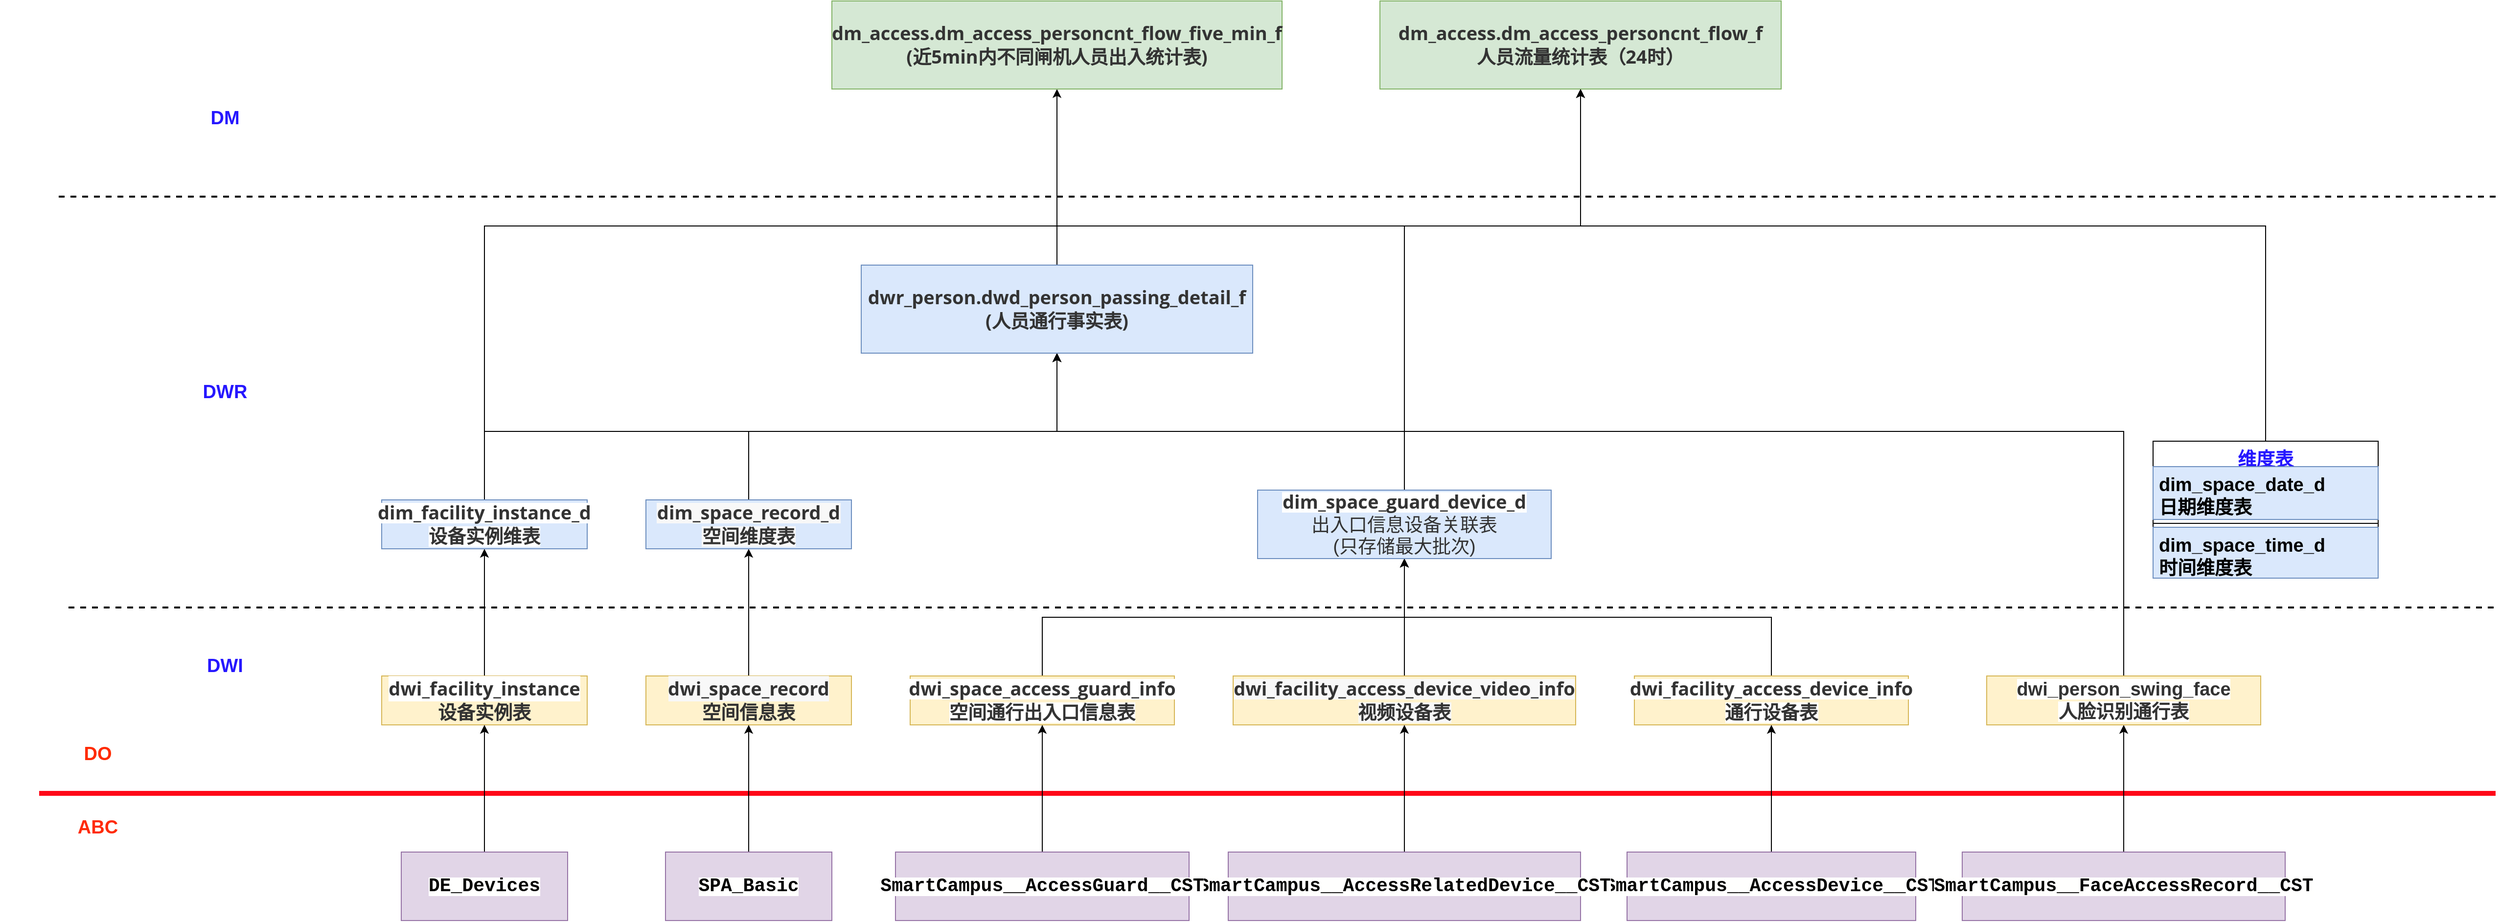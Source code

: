 <mxfile version="14.3.2" type="github">
  <diagram id="ALSrLkM7NoTAbwWm-Tqr" name="Page-1">
    <mxGraphModel dx="3197" dy="1270" grid="1" gridSize="10" guides="1" tooltips="1" connect="1" arrows="1" fold="1" page="1" pageScale="1" pageWidth="827" pageHeight="1169" math="0" shadow="0">
      <root>
        <mxCell id="0" />
        <mxCell id="1" parent="0" />
        <mxCell id="fcsJN2qr-9h00e084uWn-1" value="" style="endArrow=none;html=1;fontSize=19;fontStyle=1;labelBackgroundColor=#FF1B0A;strokeColor=#FF0818;strokeWidth=5;" parent="1" edge="1">
          <mxGeometry width="50" height="50" relative="1" as="geometry">
            <mxPoint x="-30" y="850" as="sourcePoint" />
            <mxPoint x="2480" y="850" as="targetPoint" />
          </mxGeometry>
        </mxCell>
        <mxCell id="vzT4v2eTEF_wzm0baYiw-32" style="edgeStyle=orthogonalEdgeStyle;rounded=0;orthogonalLoop=1;jettySize=auto;html=1;entryX=0.5;entryY=1;entryDx=0;entryDy=0;fontSize=19;fontColor=#FF2A00;" parent="1" source="x_IjrBmh7rydG-k_5fCS-1" target="x_IjrBmh7rydG-k_5fCS-26" edge="1">
          <mxGeometry relative="1" as="geometry" />
        </mxCell>
        <mxCell id="x_IjrBmh7rydG-k_5fCS-1" value="&lt;span style=&quot;color: rgb(51, 51, 51); font-family: &amp;quot;open sans&amp;quot;, &amp;quot;clear sans&amp;quot;, &amp;quot;helvetica neue&amp;quot;, helvetica, arial, sans-serif; font-size: 19px; text-align: left; background-color: rgb(255, 255, 255);&quot;&gt;&lt;span style=&quot;font-size: 19px;&quot;&gt;dwi_facility_instance&lt;br style=&quot;font-size: 19px;&quot;&gt;&lt;/span&gt;&lt;/span&gt;&lt;span style=&quot;color: rgb(50, 50, 50); font-size: 19px; background-color: rgba(255, 255, 255, 0.01);&quot;&gt;设备实例表&lt;/span&gt;&lt;span style=&quot;color: rgb(51, 51, 51); font-family: &amp;quot;open sans&amp;quot;, &amp;quot;clear sans&amp;quot;, &amp;quot;helvetica neue&amp;quot;, helvetica, arial, sans-serif; font-size: 19px; text-align: left; background-color: rgb(255, 255, 255);&quot;&gt;&lt;span style=&quot;font-size: 19px;&quot;&gt;&lt;br style=&quot;font-size: 19px;&quot;&gt;&lt;/span&gt;&lt;/span&gt;" style="rounded=0;whiteSpace=wrap;html=1;fontStyle=1;fontSize=19;fillColor=#fff2cc;strokeColor=#d6b656;" parent="1" vertex="1">
          <mxGeometry x="320" y="730" width="210" height="50" as="geometry" />
        </mxCell>
        <mxCell id="vzT4v2eTEF_wzm0baYiw-33" style="edgeStyle=orthogonalEdgeStyle;rounded=0;orthogonalLoop=1;jettySize=auto;html=1;entryX=0.5;entryY=1;entryDx=0;entryDy=0;fontSize=19;fontColor=#FF2A00;" parent="1" source="x_IjrBmh7rydG-k_5fCS-2" target="x_IjrBmh7rydG-k_5fCS-29" edge="1">
          <mxGeometry relative="1" as="geometry" />
        </mxCell>
        <mxCell id="x_IjrBmh7rydG-k_5fCS-2" value="&lt;span style=&quot;color: rgb(51, 51, 51); font-family: &amp;quot;open sans&amp;quot;, &amp;quot;clear sans&amp;quot;, &amp;quot;helvetica neue&amp;quot;, helvetica, arial, sans-serif; font-size: 19px; text-align: left; background-color: rgb(248, 248, 248);&quot;&gt;&lt;span style=&quot;font-size: 19px;&quot;&gt;dwi_space_record&lt;br style=&quot;font-size: 19px;&quot;&gt;&lt;/span&gt;&lt;/span&gt;&lt;span style=&quot;color: rgb(50, 50, 50); font-size: 19px; background-color: rgba(255, 255, 255, 0.01);&quot;&gt;空间信息表&lt;/span&gt;&lt;span style=&quot;color: rgb(51, 51, 51); font-family: &amp;quot;open sans&amp;quot;, &amp;quot;clear sans&amp;quot;, &amp;quot;helvetica neue&amp;quot;, helvetica, arial, sans-serif; font-size: 19px; text-align: left; background-color: rgb(248, 248, 248);&quot;&gt;&lt;span style=&quot;font-size: 19px;&quot;&gt;&lt;br style=&quot;font-size: 19px;&quot;&gt;&lt;/span&gt;&lt;/span&gt;" style="rounded=0;whiteSpace=wrap;html=1;fontStyle=1;fontSize=19;fillColor=#fff2cc;strokeColor=#d6b656;" parent="1" vertex="1">
          <mxGeometry x="590" y="730" width="210" height="50" as="geometry" />
        </mxCell>
        <mxCell id="vzT4v2eTEF_wzm0baYiw-35" style="edgeStyle=orthogonalEdgeStyle;rounded=0;orthogonalLoop=1;jettySize=auto;html=1;entryX=0.5;entryY=1;entryDx=0;entryDy=0;fontSize=19;fontColor=#FF2A00;" parent="1" source="x_IjrBmh7rydG-k_5fCS-4" target="x_IjrBmh7rydG-k_5fCS-31" edge="1">
          <mxGeometry relative="1" as="geometry" />
        </mxCell>
        <mxCell id="x_IjrBmh7rydG-k_5fCS-4" value="&lt;span style=&quot;text-align: left; background-color: rgb(248, 248, 248); font-size: 19px;&quot;&gt;&lt;b style=&quot;color: rgb(51, 51, 51); font-family: &amp;quot;open sans&amp;quot;, &amp;quot;clear sans&amp;quot;, &amp;quot;helvetica neue&amp;quot;, helvetica, arial, sans-serif; font-size: 19px;&quot;&gt;dwi_facility_access_device_video_info&lt;/b&gt;&lt;br style=&quot;font-size: 19px;&quot;&gt;&lt;font color=&quot;#333333&quot; face=&quot;open sans, clear sans, helvetica neue, helvetica, arial, sans-serif&quot; style=&quot;font-size: 19px;&quot;&gt;&lt;b style=&quot;font-size: 19px;&quot;&gt;视频设备表&lt;/b&gt;&lt;/font&gt;&lt;br style=&quot;font-size: 19px;&quot;&gt;&lt;/span&gt;" style="rounded=0;whiteSpace=wrap;html=1;fontSize=19;fillColor=#fff2cc;strokeColor=#d6b656;" parent="1" vertex="1">
          <mxGeometry x="1190" y="730" width="350" height="50" as="geometry" />
        </mxCell>
        <mxCell id="vzT4v2eTEF_wzm0baYiw-36" style="edgeStyle=orthogonalEdgeStyle;rounded=0;orthogonalLoop=1;jettySize=auto;html=1;entryX=0.5;entryY=1;entryDx=0;entryDy=0;fontSize=19;fontColor=#FF2A00;" parent="1" source="x_IjrBmh7rydG-k_5fCS-5" target="x_IjrBmh7rydG-k_5fCS-31" edge="1">
          <mxGeometry relative="1" as="geometry">
            <Array as="points">
              <mxPoint x="995" y="670" />
              <mxPoint x="1365" y="670" />
            </Array>
          </mxGeometry>
        </mxCell>
        <mxCell id="x_IjrBmh7rydG-k_5fCS-5" value="&lt;span style=&quot;text-align: left; background-color: rgb(255, 255, 255); font-size: 19px;&quot;&gt;&lt;span style=&quot;color: rgb(51, 51, 51); font-family: &amp;quot;open sans&amp;quot;, &amp;quot;clear sans&amp;quot;, &amp;quot;helvetica neue&amp;quot;, helvetica, arial, sans-serif; font-size: 19px;&quot;&gt;dwi_space_access_guard_info&lt;/span&gt;&lt;br style=&quot;font-size: 19px;&quot;&gt;&lt;font color=&quot;#333333&quot; face=&quot;open sans, clear sans, helvetica neue, helvetica, arial, sans-serif&quot; style=&quot;font-size: 19px;&quot;&gt;&lt;span style=&quot;font-size: 19px;&quot;&gt;&lt;span style=&quot;font-size: 19px;&quot;&gt;空间通行出入口信息表&lt;/span&gt;&lt;/span&gt;&lt;/font&gt;&lt;br style=&quot;font-size: 19px;&quot;&gt;&lt;/span&gt;" style="rounded=0;whiteSpace=wrap;html=1;fontStyle=1;fontSize=19;fillColor=#fff2cc;strokeColor=#d6b656;" parent="1" vertex="1">
          <mxGeometry x="860" y="730" width="270" height="50" as="geometry" />
        </mxCell>
        <mxCell id="vzT4v2eTEF_wzm0baYiw-37" style="edgeStyle=orthogonalEdgeStyle;rounded=0;orthogonalLoop=1;jettySize=auto;html=1;entryX=0.5;entryY=1;entryDx=0;entryDy=0;fontSize=19;fontColor=#FF2A00;" parent="1" source="x_IjrBmh7rydG-k_5fCS-6" target="x_IjrBmh7rydG-k_5fCS-31" edge="1">
          <mxGeometry relative="1" as="geometry">
            <Array as="points">
              <mxPoint x="1740" y="670" />
              <mxPoint x="1365" y="670" />
            </Array>
          </mxGeometry>
        </mxCell>
        <mxCell id="x_IjrBmh7rydG-k_5fCS-6" value="&lt;span style=&quot;text-align: left; background-color: rgb(255, 255, 255); font-size: 19px;&quot;&gt;&lt;b style=&quot;color: rgb(51, 51, 51); font-family: &amp;quot;open sans&amp;quot;, &amp;quot;clear sans&amp;quot;, &amp;quot;helvetica neue&amp;quot;, helvetica, arial, sans-serif; font-size: 19px;&quot;&gt;dwi_facility_access_device_info&lt;/b&gt;&lt;br style=&quot;font-size: 19px;&quot;&gt;&lt;font color=&quot;#333333&quot; face=&quot;open sans, clear sans, helvetica neue, helvetica, arial, sans-serif&quot; style=&quot;font-size: 19px;&quot;&gt;&lt;b style=&quot;font-size: 19px;&quot;&gt;通行设备表&lt;/b&gt;&lt;/font&gt;&lt;br style=&quot;font-size: 19px;&quot;&gt;&lt;/span&gt;" style="rounded=0;whiteSpace=wrap;html=1;fontSize=19;fillColor=#fff2cc;strokeColor=#d6b656;" parent="1" vertex="1">
          <mxGeometry x="1600" y="730" width="280" height="50" as="geometry" />
        </mxCell>
        <mxCell id="vzT4v2eTEF_wzm0baYiw-42" style="edgeStyle=orthogonalEdgeStyle;rounded=0;orthogonalLoop=1;jettySize=auto;html=1;entryX=0.5;entryY=1;entryDx=0;entryDy=0;fontSize=19;fontColor=#FF2A00;" parent="1" source="x_IjrBmh7rydG-k_5fCS-7" target="x_IjrBmh7rydG-k_5fCS-1" edge="1">
          <mxGeometry relative="1" as="geometry" />
        </mxCell>
        <mxCell id="x_IjrBmh7rydG-k_5fCS-7" value="&lt;div style=&quot;background-color: rgb(255, 255, 254); font-family: consolas, &amp;quot;courier new&amp;quot;, monospace; line-height: 19px; font-size: 19px;&quot;&gt;&lt;b style=&quot;font-size: 19px;&quot;&gt;&lt;font style=&quot;font-size: 19px;&quot;&gt;DE_Devices&lt;/font&gt;&lt;/b&gt;&lt;/div&gt;" style="rounded=0;whiteSpace=wrap;html=1;fontSize=19;fillColor=#e1d5e7;strokeColor=#9673a6;" parent="1" vertex="1">
          <mxGeometry x="340" y="910" width="170" height="70" as="geometry" />
        </mxCell>
        <mxCell id="vzT4v2eTEF_wzm0baYiw-41" style="edgeStyle=orthogonalEdgeStyle;rounded=0;orthogonalLoop=1;jettySize=auto;html=1;entryX=0.5;entryY=1;entryDx=0;entryDy=0;fontSize=19;fontColor=#FF2A00;" parent="1" source="x_IjrBmh7rydG-k_5fCS-8" target="x_IjrBmh7rydG-k_5fCS-2" edge="1">
          <mxGeometry relative="1" as="geometry" />
        </mxCell>
        <mxCell id="x_IjrBmh7rydG-k_5fCS-8" value="&lt;div style=&quot;background-color: rgb(255, 255, 254); font-family: consolas, &amp;quot;courier new&amp;quot;, monospace; line-height: 19px; font-size: 19px;&quot;&gt;&lt;b style=&quot;font-size: 19px;&quot;&gt;&lt;font style=&quot;font-size: 19px;&quot;&gt;SPA_Basic&lt;/font&gt;&lt;/b&gt;&lt;/div&gt;" style="rounded=0;whiteSpace=wrap;html=1;fontSize=19;fillColor=#e1d5e7;strokeColor=#9673a6;" parent="1" vertex="1">
          <mxGeometry x="610" y="910" width="170" height="70" as="geometry" />
        </mxCell>
        <mxCell id="vzT4v2eTEF_wzm0baYiw-38" style="edgeStyle=orthogonalEdgeStyle;rounded=0;orthogonalLoop=1;jettySize=auto;html=1;entryX=0.5;entryY=1;entryDx=0;entryDy=0;fontSize=19;fontColor=#FF2A00;" parent="1" source="x_IjrBmh7rydG-k_5fCS-11" target="x_IjrBmh7rydG-k_5fCS-6" edge="1">
          <mxGeometry relative="1" as="geometry" />
        </mxCell>
        <mxCell id="x_IjrBmh7rydG-k_5fCS-11" value="&lt;div style=&quot;background-color: rgb(255, 255, 254); font-family: consolas, &amp;quot;courier new&amp;quot;, monospace; line-height: 19px; font-size: 19px;&quot;&gt;&lt;font style=&quot;font-size: 19px;&quot;&gt;&lt;b style=&quot;font-size: 19px;&quot;&gt;SmartCampus__AccessDevice__CST&lt;/b&gt;&lt;/font&gt;&lt;/div&gt;" style="rounded=0;whiteSpace=wrap;html=1;fontSize=19;fillColor=#e1d5e7;strokeColor=#9673a6;" parent="1" vertex="1">
          <mxGeometry x="1592.5" y="910" width="295" height="70" as="geometry" />
        </mxCell>
        <mxCell id="vzT4v2eTEF_wzm0baYiw-67" style="edgeStyle=orthogonalEdgeStyle;rounded=0;orthogonalLoop=1;jettySize=auto;html=1;entryX=0.5;entryY=1;entryDx=0;entryDy=0;fontSize=19;fontColor=#2617FF;" parent="1" source="x_IjrBmh7rydG-k_5fCS-12" target="x_IjrBmh7rydG-k_5fCS-13" edge="1">
          <mxGeometry relative="1" as="geometry" />
        </mxCell>
        <mxCell id="x_IjrBmh7rydG-k_5fCS-12" value="&lt;div style=&quot;background-color: rgb(255, 255, 254); font-family: consolas, &amp;quot;courier new&amp;quot;, monospace; line-height: 19px; font-size: 19px;&quot;&gt;&lt;div style=&quot;font-family: consolas, &amp;quot;courier new&amp;quot;, monospace; line-height: 19px; font-size: 19px;&quot;&gt;&lt;font style=&quot;font-size: 19px;&quot;&gt;&lt;b style=&quot;font-size: 19px;&quot;&gt;SmartCampus__FaceAccessRecord__CST&lt;/b&gt;&lt;/font&gt;&lt;/div&gt;&lt;/div&gt;" style="rounded=0;whiteSpace=wrap;html=1;fontSize=19;fillColor=#e1d5e7;strokeColor=#9673a6;" parent="1" vertex="1">
          <mxGeometry x="1935" y="910" width="330" height="70" as="geometry" />
        </mxCell>
        <mxCell id="vzT4v2eTEF_wzm0baYiw-43" style="edgeStyle=orthogonalEdgeStyle;rounded=0;orthogonalLoop=1;jettySize=auto;html=1;entryX=0.5;entryY=1;entryDx=0;entryDy=0;fontSize=19;fontColor=#FF2A00;" parent="1" source="x_IjrBmh7rydG-k_5fCS-13" target="vzT4v2eTEF_wzm0baYiw-27" edge="1">
          <mxGeometry relative="1" as="geometry">
            <Array as="points">
              <mxPoint x="2100" y="480" />
              <mxPoint x="1010" y="480" />
            </Array>
          </mxGeometry>
        </mxCell>
        <mxCell id="x_IjrBmh7rydG-k_5fCS-13" value="&lt;span style=&quot;text-align: left; background-color: rgb(255, 255, 255); font-size: 19px;&quot;&gt;&lt;font style=&quot;font-size: 19px;&quot;&gt;&lt;b style=&quot;color: rgb(51, 51, 51); font-size: 19px;&quot;&gt;dwi_person_swing_face&lt;/b&gt;&lt;br style=&quot;font-size: 19px;&quot;&gt;&lt;font color=&quot;#333333&quot; style=&quot;font-size: 19px;&quot;&gt;&lt;b style=&quot;font-size: 19px;&quot;&gt;人脸识别通行表&lt;/b&gt;&lt;/font&gt;&lt;br style=&quot;font-size: 19px;&quot;&gt;&lt;/font&gt;&lt;/span&gt;" style="rounded=0;whiteSpace=wrap;html=1;fontSize=19;fillColor=#fff2cc;strokeColor=#d6b656;" parent="1" vertex="1">
          <mxGeometry x="1960" y="730" width="280" height="50" as="geometry" />
        </mxCell>
        <mxCell id="vzT4v2eTEF_wzm0baYiw-39" style="edgeStyle=orthogonalEdgeStyle;rounded=0;orthogonalLoop=1;jettySize=auto;html=1;entryX=0.5;entryY=1;entryDx=0;entryDy=0;fontSize=19;fontColor=#FF2A00;" parent="1" source="x_IjrBmh7rydG-k_5fCS-16" target="x_IjrBmh7rydG-k_5fCS-4" edge="1">
          <mxGeometry relative="1" as="geometry" />
        </mxCell>
        <mxCell id="x_IjrBmh7rydG-k_5fCS-16" value="&lt;div style=&quot;background-color: rgb(255, 255, 254); font-family: consolas, &amp;quot;courier new&amp;quot;, monospace; line-height: 19px; font-size: 19px;&quot;&gt;&lt;font style=&quot;font-size: 19px;&quot;&gt;&lt;b style=&quot;font-size: 19px;&quot;&gt;SmartCampus__AccessRelatedDevice__CST&lt;/b&gt;&lt;/font&gt;&lt;/div&gt;" style="rounded=0;whiteSpace=wrap;html=1;fontSize=19;fillColor=#e1d5e7;strokeColor=#9673a6;" parent="1" vertex="1">
          <mxGeometry x="1185" y="910" width="360" height="70" as="geometry" />
        </mxCell>
        <mxCell id="vzT4v2eTEF_wzm0baYiw-40" style="edgeStyle=orthogonalEdgeStyle;rounded=0;orthogonalLoop=1;jettySize=auto;html=1;entryX=0.5;entryY=1;entryDx=0;entryDy=0;fontSize=19;fontColor=#FF2A00;" parent="1" source="x_IjrBmh7rydG-k_5fCS-17" target="x_IjrBmh7rydG-k_5fCS-5" edge="1">
          <mxGeometry relative="1" as="geometry" />
        </mxCell>
        <mxCell id="x_IjrBmh7rydG-k_5fCS-17" value="&lt;div style=&quot;background-color: rgb(255, 255, 254); font-family: consolas, &amp;quot;courier new&amp;quot;, monospace; line-height: 19px; font-size: 19px;&quot;&gt;&lt;b style=&quot;font-size: 19px;&quot;&gt;&lt;font style=&quot;font-size: 19px;&quot;&gt;SmartCampus__AccessGuard__CST&lt;/font&gt;&lt;/b&gt;&lt;/div&gt;" style="rounded=0;whiteSpace=wrap;html=1;fontSize=19;fillColor=#e1d5e7;strokeColor=#9673a6;" parent="1" vertex="1">
          <mxGeometry x="845" y="910" width="300" height="70" as="geometry" />
        </mxCell>
        <mxCell id="x_IjrBmh7rydG-k_5fCS-25" value="&lt;font style=&quot;font-size: 19px;&quot;&gt;&lt;b style=&quot;font-size: 19px;&quot;&gt;DO&lt;/b&gt;&lt;/font&gt;" style="text;html=1;strokeColor=none;fillColor=none;align=center;verticalAlign=middle;whiteSpace=wrap;rounded=0;fontSize=19;fontColor=#FF2A00;" parent="1" vertex="1">
          <mxGeometry x="-70" y="760" width="200" height="100" as="geometry" />
        </mxCell>
        <mxCell id="vzT4v2eTEF_wzm0baYiw-28" style="edgeStyle=orthogonalEdgeStyle;rounded=0;orthogonalLoop=1;jettySize=auto;html=1;entryX=0.5;entryY=1;entryDx=0;entryDy=0;fontSize=19;fontColor=#FF2A00;" parent="1" source="x_IjrBmh7rydG-k_5fCS-26" target="vzT4v2eTEF_wzm0baYiw-27" edge="1">
          <mxGeometry relative="1" as="geometry">
            <Array as="points">
              <mxPoint x="425" y="270" />
              <mxPoint x="1010" y="270" />
            </Array>
          </mxGeometry>
        </mxCell>
        <mxCell id="8R6Xz7z0W98w_0A7Q-41-1" style="edgeStyle=orthogonalEdgeStyle;rounded=0;orthogonalLoop=1;jettySize=auto;html=1;entryX=0.5;entryY=1;entryDx=0;entryDy=0;fontSize=19;" edge="1" parent="1" source="x_IjrBmh7rydG-k_5fCS-26" target="vzT4v2eTEF_wzm0baYiw-27">
          <mxGeometry relative="1" as="geometry">
            <Array as="points">
              <mxPoint x="425" y="480" />
              <mxPoint x="1010" y="480" />
            </Array>
          </mxGeometry>
        </mxCell>
        <mxCell id="x_IjrBmh7rydG-k_5fCS-26" value="&lt;span style=&quot;text-align: left; background-color: rgb(255, 255, 255); font-size: 19px;&quot;&gt;&lt;b style=&quot;color: rgb(51, 51, 51); font-family: &amp;quot;open sans&amp;quot;, &amp;quot;clear sans&amp;quot;, &amp;quot;helvetica neue&amp;quot;, helvetica, arial, sans-serif; font-size: 19px;&quot;&gt;dim_facility_instance_d&lt;/b&gt;&lt;br style=&quot;font-size: 19px;&quot;&gt;&lt;font color=&quot;#333333&quot; face=&quot;open sans, clear sans, helvetica neue, helvetica, arial, sans-serif&quot; style=&quot;font-size: 19px;&quot;&gt;&lt;b style=&quot;font-size: 19px;&quot;&gt;设备实例维表&lt;/b&gt;&lt;/font&gt;&lt;br style=&quot;font-size: 19px;&quot;&gt;&lt;/span&gt;" style="rounded=0;whiteSpace=wrap;html=1;fontSize=19;fillColor=#dae8fc;strokeColor=#6c8ebf;" parent="1" vertex="1">
          <mxGeometry x="320" y="550" width="210" height="50" as="geometry" />
        </mxCell>
        <mxCell id="x_IjrBmh7rydG-k_5fCS-27" value="" style="endArrow=none;dashed=1;html=1;strokeWidth=2;fontSize=19;" parent="1" edge="1">
          <mxGeometry width="50" height="50" relative="1" as="geometry">
            <mxPoint y="660" as="sourcePoint" />
            <mxPoint x="2480" y="660" as="targetPoint" />
          </mxGeometry>
        </mxCell>
        <mxCell id="vzT4v2eTEF_wzm0baYiw-30" style="edgeStyle=orthogonalEdgeStyle;rounded=0;orthogonalLoop=1;jettySize=auto;html=1;entryX=0.5;entryY=1;entryDx=0;entryDy=0;fontSize=19;fontColor=#FF2A00;" parent="1" source="x_IjrBmh7rydG-k_5fCS-29" target="vzT4v2eTEF_wzm0baYiw-27" edge="1">
          <mxGeometry relative="1" as="geometry">
            <Array as="points">
              <mxPoint x="695" y="480" />
              <mxPoint x="1010" y="480" />
            </Array>
          </mxGeometry>
        </mxCell>
        <mxCell id="x_IjrBmh7rydG-k_5fCS-29" value="&lt;span style=&quot;text-align: left; background-color: rgb(248, 248, 248); font-size: 19px;&quot;&gt;&lt;b style=&quot;color: rgb(51, 51, 51); font-family: &amp;quot;open sans&amp;quot;, &amp;quot;clear sans&amp;quot;, &amp;quot;helvetica neue&amp;quot;, helvetica, arial, sans-serif; font-size: 19px;&quot;&gt;dim_space_record_d&lt;/b&gt;&lt;br style=&quot;font-size: 19px;&quot;&gt;&lt;font color=&quot;#333333&quot; face=&quot;open sans, clear sans, helvetica neue, helvetica, arial, sans-serif&quot; style=&quot;font-size: 19px;&quot;&gt;&lt;b style=&quot;font-size: 19px;&quot;&gt;空间维度表&lt;/b&gt;&lt;/font&gt;&lt;br style=&quot;font-size: 19px;&quot;&gt;&lt;/span&gt;" style="rounded=0;whiteSpace=wrap;html=1;fontSize=19;fillColor=#dae8fc;strokeColor=#6c8ebf;" parent="1" vertex="1">
          <mxGeometry x="590" y="550" width="210" height="50" as="geometry" />
        </mxCell>
        <mxCell id="vzT4v2eTEF_wzm0baYiw-52" style="edgeStyle=orthogonalEdgeStyle;rounded=0;orthogonalLoop=1;jettySize=auto;html=1;entryX=0.5;entryY=1;entryDx=0;entryDy=0;fontSize=19;fontColor=#2617FF;" parent="1" source="x_IjrBmh7rydG-k_5fCS-31" target="vzT4v2eTEF_wzm0baYiw-27" edge="1">
          <mxGeometry relative="1" as="geometry">
            <Array as="points">
              <mxPoint x="1365" y="480" />
              <mxPoint x="1010" y="480" />
            </Array>
          </mxGeometry>
        </mxCell>
        <mxCell id="vzT4v2eTEF_wzm0baYiw-64" style="edgeStyle=orthogonalEdgeStyle;rounded=0;orthogonalLoop=1;jettySize=auto;html=1;entryX=0.5;entryY=1;entryDx=0;entryDy=0;fontSize=19;fontColor=#2617FF;" parent="1" source="x_IjrBmh7rydG-k_5fCS-31" target="vzT4v2eTEF_wzm0baYiw-47" edge="1">
          <mxGeometry relative="1" as="geometry">
            <Array as="points">
              <mxPoint x="1365" y="270" />
              <mxPoint x="1545" y="270" />
            </Array>
          </mxGeometry>
        </mxCell>
        <mxCell id="x_IjrBmh7rydG-k_5fCS-31" value="&lt;span style=&quot;text-align: left ; background-color: rgb(255 , 255 , 255)&quot;&gt;&lt;font color=&quot;#333333&quot; face=&quot;open sans, clear sans, helvetica neue, helvetica, arial, sans-serif&quot;&gt;&lt;b&gt;dim_space_guard_device_d&lt;/b&gt;&lt;/font&gt;&lt;br style=&quot;font-size: 19px&quot;&gt;&lt;/span&gt;&lt;div style=&quot;resize: none ; outline: 0px ; font-size: 19px ; color: rgb(50 , 50 , 50)&quot;&gt;出入口信息设备关联表&lt;/div&gt;&lt;div style=&quot;resize: none ; outline: 0px ; font-size: 19px ; color: rgb(50 , 50 , 50)&quot;&gt;(只存储最大批次)&lt;/div&gt;" style="rounded=0;whiteSpace=wrap;html=1;fontSize=19;fillColor=#dae8fc;strokeColor=#6c8ebf;" parent="1" vertex="1">
          <mxGeometry x="1215" y="540" width="300" height="70" as="geometry" />
        </mxCell>
        <mxCell id="vzT4v2eTEF_wzm0baYiw-24" value="&lt;font style=&quot;font-size: 19px;&quot;&gt;&lt;b style=&quot;font-size: 19px;&quot;&gt;ABC&lt;/b&gt;&lt;/font&gt;" style="text;html=1;strokeColor=none;fillColor=none;align=center;verticalAlign=middle;whiteSpace=wrap;rounded=0;fontSize=19;fontColor=#FF2B0A;" parent="1" vertex="1">
          <mxGeometry x="-70" y="835" width="200" height="100" as="geometry" />
        </mxCell>
        <mxCell id="vzT4v2eTEF_wzm0baYiw-25" value="" style="endArrow=none;dashed=1;html=1;strokeWidth=2;fontSize=19;" parent="1" edge="1">
          <mxGeometry width="50" height="50" relative="1" as="geometry">
            <mxPoint x="-10" y="240" as="sourcePoint" />
            <mxPoint x="2480" y="240" as="targetPoint" />
          </mxGeometry>
        </mxCell>
        <mxCell id="vzT4v2eTEF_wzm0baYiw-55" style="edgeStyle=orthogonalEdgeStyle;rounded=0;orthogonalLoop=1;jettySize=auto;html=1;entryX=0.5;entryY=1;entryDx=0;entryDy=0;fontSize=19;fontColor=#2617FF;" parent="1" source="vzT4v2eTEF_wzm0baYiw-27" target="vzT4v2eTEF_wzm0baYiw-54" edge="1">
          <mxGeometry relative="1" as="geometry" />
        </mxCell>
        <mxCell id="vzT4v2eTEF_wzm0baYiw-56" style="edgeStyle=orthogonalEdgeStyle;rounded=0;orthogonalLoop=1;jettySize=auto;html=1;entryX=0.5;entryY=1;entryDx=0;entryDy=0;fontSize=19;fontColor=#2617FF;" parent="1" source="vzT4v2eTEF_wzm0baYiw-27" target="vzT4v2eTEF_wzm0baYiw-47" edge="1">
          <mxGeometry relative="1" as="geometry">
            <Array as="points">
              <mxPoint x="1010" y="270" />
              <mxPoint x="1545" y="270" />
            </Array>
          </mxGeometry>
        </mxCell>
        <mxCell id="vzT4v2eTEF_wzm0baYiw-27" value="&lt;div style=&quot;font-size: 19px;&quot;&gt;&lt;font color=&quot;#333333&quot; face=&quot;open sans, clear sans, helvetica neue, helvetica, arial, sans-serif&quot; style=&quot;font-size: 19px;&quot;&gt;&lt;b style=&quot;font-size: 19px;&quot;&gt;dwr_person.dwd_person_passing_detail_f&lt;/b&gt;&lt;/font&gt;&lt;/div&gt;&lt;div style=&quot;font-size: 19px;&quot;&gt;&lt;font color=&quot;#333333&quot; face=&quot;open sans, clear sans, helvetica neue, helvetica, arial, sans-serif&quot; style=&quot;font-size: 19px;&quot;&gt;&lt;b style=&quot;font-size: 19px;&quot;&gt;(人员通行事实表)&lt;/b&gt;&lt;/font&gt;&lt;/div&gt;" style="rounded=0;whiteSpace=wrap;html=1;fontSize=19;align=center;fillColor=#dae8fc;strokeColor=#6c8ebf;" parent="1" vertex="1">
          <mxGeometry x="810" y="310" width="400" height="90" as="geometry" />
        </mxCell>
        <mxCell id="vzT4v2eTEF_wzm0baYiw-44" value="&lt;font style=&quot;font-size: 19px;&quot;&gt;&lt;b style=&quot;font-size: 19px;&quot;&gt;DWI&lt;/b&gt;&lt;/font&gt;" style="text;html=1;strokeColor=none;fillColor=none;align=center;verticalAlign=middle;whiteSpace=wrap;rounded=0;fontSize=19;fontColor=#2617FF;" parent="1" vertex="1">
          <mxGeometry x="60" y="670" width="200" height="100" as="geometry" />
        </mxCell>
        <mxCell id="vzT4v2eTEF_wzm0baYiw-45" value="&lt;font style=&quot;font-size: 19px;&quot;&gt;&lt;b style=&quot;font-size: 19px;&quot;&gt;DM&lt;/b&gt;&lt;/font&gt;" style="text;html=1;strokeColor=none;fillColor=none;align=center;verticalAlign=middle;whiteSpace=wrap;rounded=0;fontSize=19;fontColor=#2617FF;" parent="1" vertex="1">
          <mxGeometry x="60" y="110" width="200" height="100" as="geometry" />
        </mxCell>
        <mxCell id="vzT4v2eTEF_wzm0baYiw-46" value="&lt;font style=&quot;font-size: 19px;&quot;&gt;&lt;b style=&quot;font-size: 19px;&quot;&gt;DWR&lt;/b&gt;&lt;/font&gt;" style="text;html=1;strokeColor=none;fillColor=none;align=center;verticalAlign=middle;whiteSpace=wrap;rounded=0;fontSize=19;fontColor=#2617FF;" parent="1" vertex="1">
          <mxGeometry x="60" y="390" width="200" height="100" as="geometry" />
        </mxCell>
        <mxCell id="vzT4v2eTEF_wzm0baYiw-47" value="&lt;div style=&quot;font-size: 19px;&quot;&gt;&lt;/div&gt;&lt;b style=&quot;color: rgb(51, 51, 51); font-family: &amp;quot;open sans&amp;quot;, &amp;quot;clear sans&amp;quot;, &amp;quot;helvetica neue&amp;quot;, helvetica, arial, sans-serif; font-size: 19px;&quot;&gt;dm_access.&lt;/b&gt;&lt;font color=&quot;#333333&quot; face=&quot;open sans, clear sans, helvetica neue, helvetica, arial, sans-serif&quot; style=&quot;font-size: 19px;&quot;&gt;&lt;b style=&quot;font-size: 19px;&quot;&gt;dm_access_personcnt_flow_f&lt;/b&gt;&lt;/font&gt;&lt;div style=&quot;font-size: 19px;&quot;&gt;&lt;font color=&quot;#333333&quot; face=&quot;open sans, clear sans, helvetica neue, helvetica, arial, sans-serif&quot; style=&quot;font-size: 19px;&quot;&gt;&lt;b style=&quot;font-size: 19px;&quot;&gt;人员流量统计表（24时）&lt;/b&gt;&lt;/font&gt;&lt;br style=&quot;font-size: 19px;&quot;&gt;&lt;/div&gt;" style="rounded=0;whiteSpace=wrap;html=1;fontSize=19;align=center;fillColor=#d5e8d4;strokeColor=#82b366;" parent="1" vertex="1">
          <mxGeometry x="1340" y="40" width="410" height="90" as="geometry" />
        </mxCell>
        <mxCell id="vzT4v2eTEF_wzm0baYiw-54" value="&lt;div style=&quot;font-size: 19px;&quot;&gt;&lt;font color=&quot;#333333&quot; face=&quot;open sans, clear sans, helvetica neue, helvetica, arial, sans-serif&quot; style=&quot;font-size: 19px;&quot;&gt;&lt;b style=&quot;font-size: 19px;&quot;&gt;dm_access.dm_access_personcnt_flow_five_min_f&lt;/b&gt;&lt;/font&gt;&lt;/div&gt;&lt;div style=&quot;font-size: 19px;&quot;&gt;&lt;font color=&quot;#333333&quot; face=&quot;open sans, clear sans, helvetica neue, helvetica, arial, sans-serif&quot; style=&quot;font-size: 19px;&quot;&gt;&lt;b style=&quot;font-size: 19px;&quot;&gt;(近5min内不同闸机人员出入统计表)&lt;/b&gt;&lt;/font&gt;&lt;/div&gt;" style="rounded=0;whiteSpace=wrap;html=1;fontSize=19;align=center;fillColor=#d5e8d4;strokeColor=#82b366;" parent="1" vertex="1">
          <mxGeometry x="780" y="40" width="460" height="90" as="geometry" />
        </mxCell>
        <mxCell id="vzT4v2eTEF_wzm0baYiw-63" style="edgeStyle=orthogonalEdgeStyle;rounded=0;orthogonalLoop=1;jettySize=auto;html=1;fontSize=19;fontColor=#2617FF;entryX=0.5;entryY=1;entryDx=0;entryDy=0;" parent="1" source="vzT4v2eTEF_wzm0baYiw-59" target="vzT4v2eTEF_wzm0baYiw-47" edge="1">
          <mxGeometry relative="1" as="geometry">
            <mxPoint x="1700" y="330" as="targetPoint" />
            <Array as="points">
              <mxPoint x="2245" y="270" />
              <mxPoint x="1545" y="270" />
            </Array>
          </mxGeometry>
        </mxCell>
        <mxCell id="vzT4v2eTEF_wzm0baYiw-59" value="维度表" style="swimlane;fontStyle=1;align=center;verticalAlign=top;childLayout=stackLayout;horizontal=1;startSize=26;horizontalStack=0;resizeParent=1;resizeParentMax=0;resizeLast=0;collapsible=1;marginBottom=0;fontSize=19;fontColor=#2617FF;" parent="1" vertex="1">
          <mxGeometry x="2130" y="490" width="230" height="140" as="geometry" />
        </mxCell>
        <mxCell id="vzT4v2eTEF_wzm0baYiw-60" value="dim_space_date_d&#xa;日期维度表" style="text;strokeColor=#6c8ebf;fillColor=#dae8fc;align=left;verticalAlign=top;spacingLeft=4;spacingRight=4;overflow=hidden;rotatable=0;points=[[0,0.5],[1,0.5]];portConstraint=eastwest;fontSize=19;fontStyle=1" parent="vzT4v2eTEF_wzm0baYiw-59" vertex="1">
          <mxGeometry y="26" width="230" height="54" as="geometry" />
        </mxCell>
        <mxCell id="vzT4v2eTEF_wzm0baYiw-61" value="" style="line;strokeWidth=1;fillColor=none;align=left;verticalAlign=middle;spacingTop=-1;spacingLeft=3;spacingRight=3;rotatable=0;labelPosition=right;points=[];portConstraint=eastwest;fontSize=19;" parent="vzT4v2eTEF_wzm0baYiw-59" vertex="1">
          <mxGeometry y="80" width="230" height="8" as="geometry" />
        </mxCell>
        <mxCell id="vzT4v2eTEF_wzm0baYiw-62" value="dim_space_time_d&#xa;时间维度表" style="text;strokeColor=#6c8ebf;fillColor=#dae8fc;align=left;verticalAlign=top;spacingLeft=4;spacingRight=4;overflow=hidden;rotatable=0;points=[[0,0.5],[1,0.5]];portConstraint=eastwest;fontSize=19;fontStyle=1" parent="vzT4v2eTEF_wzm0baYiw-59" vertex="1">
          <mxGeometry y="88" width="230" height="52" as="geometry" />
        </mxCell>
      </root>
    </mxGraphModel>
  </diagram>
</mxfile>
